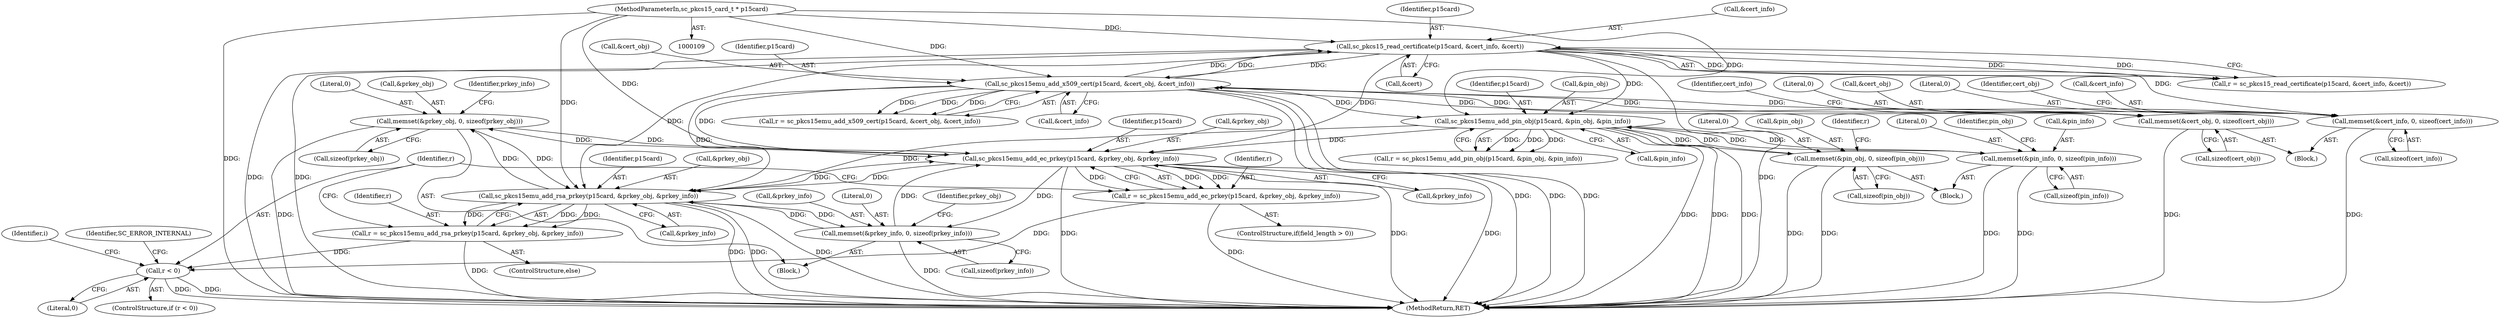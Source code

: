 digraph "0_OpenSC_360e95d45ac4123255a4c796db96337f332160ad#diff-d643a0fa169471dbf2912f4866dc49c5_4@API" {
"1000682" [label="(Call,memset(&prkey_obj, 0, sizeof(prkey_obj)))"];
"1000804" [label="(Call,sc_pkcs15emu_add_ec_prkey(p15card, &prkey_obj, &prkey_info))"];
"1000646" [label="(Call,sc_pkcs15emu_add_pin_obj(p15card, &pin_obj, &pin_info))"];
"1000301" [label="(Call,sc_pkcs15_read_certificate(p15card, &cert_info, &cert))"];
"1000278" [label="(Call,sc_pkcs15emu_add_x509_cert(p15card, &cert_obj, &cert_info))"];
"1000110" [label="(MethodParameterIn,sc_pkcs15_card_t * p15card)"];
"1000233" [label="(Call,memset(&cert_obj, 0, sizeof(cert_obj)))"];
"1000227" [label="(Call,memset(&cert_info, 0, sizeof(cert_info)))"];
"1000473" [label="(Call,memset(&pin_obj, 0, sizeof(pin_obj)))"];
"1000467" [label="(Call,memset(&pin_info, 0, sizeof(pin_info)))"];
"1000813" [label="(Call,sc_pkcs15emu_add_rsa_prkey(p15card, &prkey_obj, &prkey_info))"];
"1000682" [label="(Call,memset(&prkey_obj, 0, sizeof(prkey_obj)))"];
"1000676" [label="(Call,memset(&prkey_info, 0, sizeof(prkey_info)))"];
"1000811" [label="(Call,r = sc_pkcs15emu_add_rsa_prkey(p15card, &prkey_obj, &prkey_info))"];
"1000820" [label="(Call,r < 0)"];
"1000802" [label="(Call,r = sc_pkcs15emu_add_ec_prkey(p15card, &prkey_obj, &prkey_info))"];
"1000301" [label="(Call,sc_pkcs15_read_certificate(p15card, &cert_info, &cert))"];
"1000243" [label="(Identifier,cert_info)"];
"1000819" [label="(ControlStructure,if (r < 0))"];
"1000276" [label="(Call,r = sc_pkcs15emu_add_x509_cert(p15card, &cert_obj, &cert_info))"];
"1000231" [label="(Call,sizeof(cert_info))"];
"1000810" [label="(ControlStructure,else)"];
"1000648" [label="(Call,&pin_obj)"];
"1000686" [label="(Call,sizeof(prkey_obj))"];
"1000808" [label="(Call,&prkey_info)"];
"1000299" [label="(Call,r = sc_pkcs15_read_certificate(p15card, &cert_info, &cert))"];
"1000230" [label="(Literal,0)"];
"1000280" [label="(Call,&cert_obj)"];
"1000237" [label="(Call,sizeof(cert_obj))"];
"1000679" [label="(Literal,0)"];
"1000798" [label="(ControlStructure,if(field_length > 0))"];
"1000235" [label="(Identifier,cert_obj)"];
"1000666" [label="(Identifier,i)"];
"1000685" [label="(Literal,0)"];
"1000227" [label="(Call,memset(&cert_info, 0, sizeof(cert_info)))"];
"1000474" [label="(Call,&pin_obj)"];
"1000683" [label="(Call,&prkey_obj)"];
"1000448" [label="(Block,)"];
"1000233" [label="(Call,memset(&cert_obj, 0, sizeof(cert_obj)))"];
"1000676" [label="(Call,memset(&prkey_info, 0, sizeof(prkey_info)))"];
"1000647" [label="(Identifier,p15card)"];
"1000303" [label="(Call,&cert_info)"];
"1000480" [label="(Identifier,r)"];
"1000680" [label="(Call,sizeof(prkey_info))"];
"1000471" [label="(Call,sizeof(pin_info))"];
"1000684" [label="(Identifier,prkey_obj)"];
"1000279" [label="(Identifier,p15card)"];
"1000667" [label="(Block,)"];
"1000468" [label="(Call,&pin_info)"];
"1000805" [label="(Identifier,p15card)"];
"1000470" [label="(Literal,0)"];
"1000811" [label="(Call,r = sc_pkcs15emu_add_rsa_prkey(p15card, &prkey_obj, &prkey_info))"];
"1000677" [label="(Call,&prkey_info)"];
"1000827" [label="(MethodReturn,RET)"];
"1000110" [label="(MethodParameterIn,sc_pkcs15_card_t * p15card)"];
"1000822" [label="(Literal,0)"];
"1000824" [label="(Identifier,SC_ERROR_INTERNAL)"];
"1000215" [label="(Block,)"];
"1000476" [label="(Literal,0)"];
"1000820" [label="(Call,r < 0)"];
"1000278" [label="(Call,sc_pkcs15emu_add_x509_cert(p15card, &cert_obj, &cert_info))"];
"1000803" [label="(Identifier,r)"];
"1000802" [label="(Call,r = sc_pkcs15emu_add_ec_prkey(p15card, &prkey_obj, &prkey_info))"];
"1000814" [label="(Identifier,p15card)"];
"1000646" [label="(Call,sc_pkcs15emu_add_pin_obj(p15card, &pin_obj, &pin_info))"];
"1000236" [label="(Literal,0)"];
"1000691" [label="(Identifier,prkey_info)"];
"1000650" [label="(Call,&pin_info)"];
"1000477" [label="(Call,sizeof(pin_obj))"];
"1000817" [label="(Call,&prkey_info)"];
"1000473" [label="(Call,memset(&pin_obj, 0, sizeof(pin_obj)))"];
"1000644" [label="(Call,r = sc_pkcs15emu_add_pin_obj(p15card, &pin_obj, &pin_info))"];
"1000467" [label="(Call,memset(&pin_info, 0, sizeof(pin_info)))"];
"1000302" [label="(Identifier,p15card)"];
"1000282" [label="(Call,&cert_info)"];
"1000813" [label="(Call,sc_pkcs15emu_add_rsa_prkey(p15card, &prkey_obj, &prkey_info))"];
"1000305" [label="(Call,&cert)"];
"1000821" [label="(Identifier,r)"];
"1000682" [label="(Call,memset(&prkey_obj, 0, sizeof(prkey_obj)))"];
"1000228" [label="(Call,&cert_info)"];
"1000475" [label="(Identifier,pin_obj)"];
"1000815" [label="(Call,&prkey_obj)"];
"1000234" [label="(Call,&cert_obj)"];
"1000812" [label="(Identifier,r)"];
"1000806" [label="(Call,&prkey_obj)"];
"1000804" [label="(Call,sc_pkcs15emu_add_ec_prkey(p15card, &prkey_obj, &prkey_info))"];
"1000682" -> "1000667"  [label="AST: "];
"1000682" -> "1000686"  [label="CFG: "];
"1000683" -> "1000682"  [label="AST: "];
"1000685" -> "1000682"  [label="AST: "];
"1000686" -> "1000682"  [label="AST: "];
"1000691" -> "1000682"  [label="CFG: "];
"1000682" -> "1000827"  [label="DDG: "];
"1000804" -> "1000682"  [label="DDG: "];
"1000813" -> "1000682"  [label="DDG: "];
"1000682" -> "1000804"  [label="DDG: "];
"1000682" -> "1000813"  [label="DDG: "];
"1000804" -> "1000802"  [label="AST: "];
"1000804" -> "1000808"  [label="CFG: "];
"1000805" -> "1000804"  [label="AST: "];
"1000806" -> "1000804"  [label="AST: "];
"1000808" -> "1000804"  [label="AST: "];
"1000802" -> "1000804"  [label="CFG: "];
"1000804" -> "1000827"  [label="DDG: "];
"1000804" -> "1000827"  [label="DDG: "];
"1000804" -> "1000827"  [label="DDG: "];
"1000804" -> "1000676"  [label="DDG: "];
"1000804" -> "1000802"  [label="DDG: "];
"1000804" -> "1000802"  [label="DDG: "];
"1000804" -> "1000802"  [label="DDG: "];
"1000646" -> "1000804"  [label="DDG: "];
"1000813" -> "1000804"  [label="DDG: "];
"1000301" -> "1000804"  [label="DDG: "];
"1000278" -> "1000804"  [label="DDG: "];
"1000110" -> "1000804"  [label="DDG: "];
"1000676" -> "1000804"  [label="DDG: "];
"1000804" -> "1000813"  [label="DDG: "];
"1000646" -> "1000644"  [label="AST: "];
"1000646" -> "1000650"  [label="CFG: "];
"1000647" -> "1000646"  [label="AST: "];
"1000648" -> "1000646"  [label="AST: "];
"1000650" -> "1000646"  [label="AST: "];
"1000644" -> "1000646"  [label="CFG: "];
"1000646" -> "1000827"  [label="DDG: "];
"1000646" -> "1000827"  [label="DDG: "];
"1000646" -> "1000827"  [label="DDG: "];
"1000646" -> "1000467"  [label="DDG: "];
"1000646" -> "1000473"  [label="DDG: "];
"1000646" -> "1000644"  [label="DDG: "];
"1000646" -> "1000644"  [label="DDG: "];
"1000646" -> "1000644"  [label="DDG: "];
"1000301" -> "1000646"  [label="DDG: "];
"1000278" -> "1000646"  [label="DDG: "];
"1000110" -> "1000646"  [label="DDG: "];
"1000473" -> "1000646"  [label="DDG: "];
"1000467" -> "1000646"  [label="DDG: "];
"1000646" -> "1000813"  [label="DDG: "];
"1000301" -> "1000299"  [label="AST: "];
"1000301" -> "1000305"  [label="CFG: "];
"1000302" -> "1000301"  [label="AST: "];
"1000303" -> "1000301"  [label="AST: "];
"1000305" -> "1000301"  [label="AST: "];
"1000299" -> "1000301"  [label="CFG: "];
"1000301" -> "1000827"  [label="DDG: "];
"1000301" -> "1000827"  [label="DDG: "];
"1000301" -> "1000827"  [label="DDG: "];
"1000301" -> "1000227"  [label="DDG: "];
"1000301" -> "1000278"  [label="DDG: "];
"1000301" -> "1000299"  [label="DDG: "];
"1000301" -> "1000299"  [label="DDG: "];
"1000301" -> "1000299"  [label="DDG: "];
"1000278" -> "1000301"  [label="DDG: "];
"1000278" -> "1000301"  [label="DDG: "];
"1000110" -> "1000301"  [label="DDG: "];
"1000301" -> "1000813"  [label="DDG: "];
"1000278" -> "1000276"  [label="AST: "];
"1000278" -> "1000282"  [label="CFG: "];
"1000279" -> "1000278"  [label="AST: "];
"1000280" -> "1000278"  [label="AST: "];
"1000282" -> "1000278"  [label="AST: "];
"1000276" -> "1000278"  [label="CFG: "];
"1000278" -> "1000827"  [label="DDG: "];
"1000278" -> "1000827"  [label="DDG: "];
"1000278" -> "1000827"  [label="DDG: "];
"1000278" -> "1000227"  [label="DDG: "];
"1000278" -> "1000233"  [label="DDG: "];
"1000278" -> "1000276"  [label="DDG: "];
"1000278" -> "1000276"  [label="DDG: "];
"1000278" -> "1000276"  [label="DDG: "];
"1000110" -> "1000278"  [label="DDG: "];
"1000233" -> "1000278"  [label="DDG: "];
"1000227" -> "1000278"  [label="DDG: "];
"1000278" -> "1000813"  [label="DDG: "];
"1000110" -> "1000109"  [label="AST: "];
"1000110" -> "1000827"  [label="DDG: "];
"1000110" -> "1000813"  [label="DDG: "];
"1000233" -> "1000215"  [label="AST: "];
"1000233" -> "1000237"  [label="CFG: "];
"1000234" -> "1000233"  [label="AST: "];
"1000236" -> "1000233"  [label="AST: "];
"1000237" -> "1000233"  [label="AST: "];
"1000243" -> "1000233"  [label="CFG: "];
"1000233" -> "1000827"  [label="DDG: "];
"1000227" -> "1000215"  [label="AST: "];
"1000227" -> "1000231"  [label="CFG: "];
"1000228" -> "1000227"  [label="AST: "];
"1000230" -> "1000227"  [label="AST: "];
"1000231" -> "1000227"  [label="AST: "];
"1000235" -> "1000227"  [label="CFG: "];
"1000227" -> "1000827"  [label="DDG: "];
"1000473" -> "1000448"  [label="AST: "];
"1000473" -> "1000477"  [label="CFG: "];
"1000474" -> "1000473"  [label="AST: "];
"1000476" -> "1000473"  [label="AST: "];
"1000477" -> "1000473"  [label="AST: "];
"1000480" -> "1000473"  [label="CFG: "];
"1000473" -> "1000827"  [label="DDG: "];
"1000473" -> "1000827"  [label="DDG: "];
"1000467" -> "1000448"  [label="AST: "];
"1000467" -> "1000471"  [label="CFG: "];
"1000468" -> "1000467"  [label="AST: "];
"1000470" -> "1000467"  [label="AST: "];
"1000471" -> "1000467"  [label="AST: "];
"1000475" -> "1000467"  [label="CFG: "];
"1000467" -> "1000827"  [label="DDG: "];
"1000467" -> "1000827"  [label="DDG: "];
"1000813" -> "1000811"  [label="AST: "];
"1000813" -> "1000817"  [label="CFG: "];
"1000814" -> "1000813"  [label="AST: "];
"1000815" -> "1000813"  [label="AST: "];
"1000817" -> "1000813"  [label="AST: "];
"1000811" -> "1000813"  [label="CFG: "];
"1000813" -> "1000827"  [label="DDG: "];
"1000813" -> "1000827"  [label="DDG: "];
"1000813" -> "1000827"  [label="DDG: "];
"1000813" -> "1000676"  [label="DDG: "];
"1000813" -> "1000811"  [label="DDG: "];
"1000813" -> "1000811"  [label="DDG: "];
"1000813" -> "1000811"  [label="DDG: "];
"1000676" -> "1000813"  [label="DDG: "];
"1000676" -> "1000667"  [label="AST: "];
"1000676" -> "1000680"  [label="CFG: "];
"1000677" -> "1000676"  [label="AST: "];
"1000679" -> "1000676"  [label="AST: "];
"1000680" -> "1000676"  [label="AST: "];
"1000684" -> "1000676"  [label="CFG: "];
"1000676" -> "1000827"  [label="DDG: "];
"1000811" -> "1000810"  [label="AST: "];
"1000812" -> "1000811"  [label="AST: "];
"1000821" -> "1000811"  [label="CFG: "];
"1000811" -> "1000827"  [label="DDG: "];
"1000811" -> "1000820"  [label="DDG: "];
"1000820" -> "1000819"  [label="AST: "];
"1000820" -> "1000822"  [label="CFG: "];
"1000821" -> "1000820"  [label="AST: "];
"1000822" -> "1000820"  [label="AST: "];
"1000824" -> "1000820"  [label="CFG: "];
"1000666" -> "1000820"  [label="CFG: "];
"1000820" -> "1000827"  [label="DDG: "];
"1000820" -> "1000827"  [label="DDG: "];
"1000802" -> "1000820"  [label="DDG: "];
"1000802" -> "1000798"  [label="AST: "];
"1000803" -> "1000802"  [label="AST: "];
"1000821" -> "1000802"  [label="CFG: "];
"1000802" -> "1000827"  [label="DDG: "];
}
